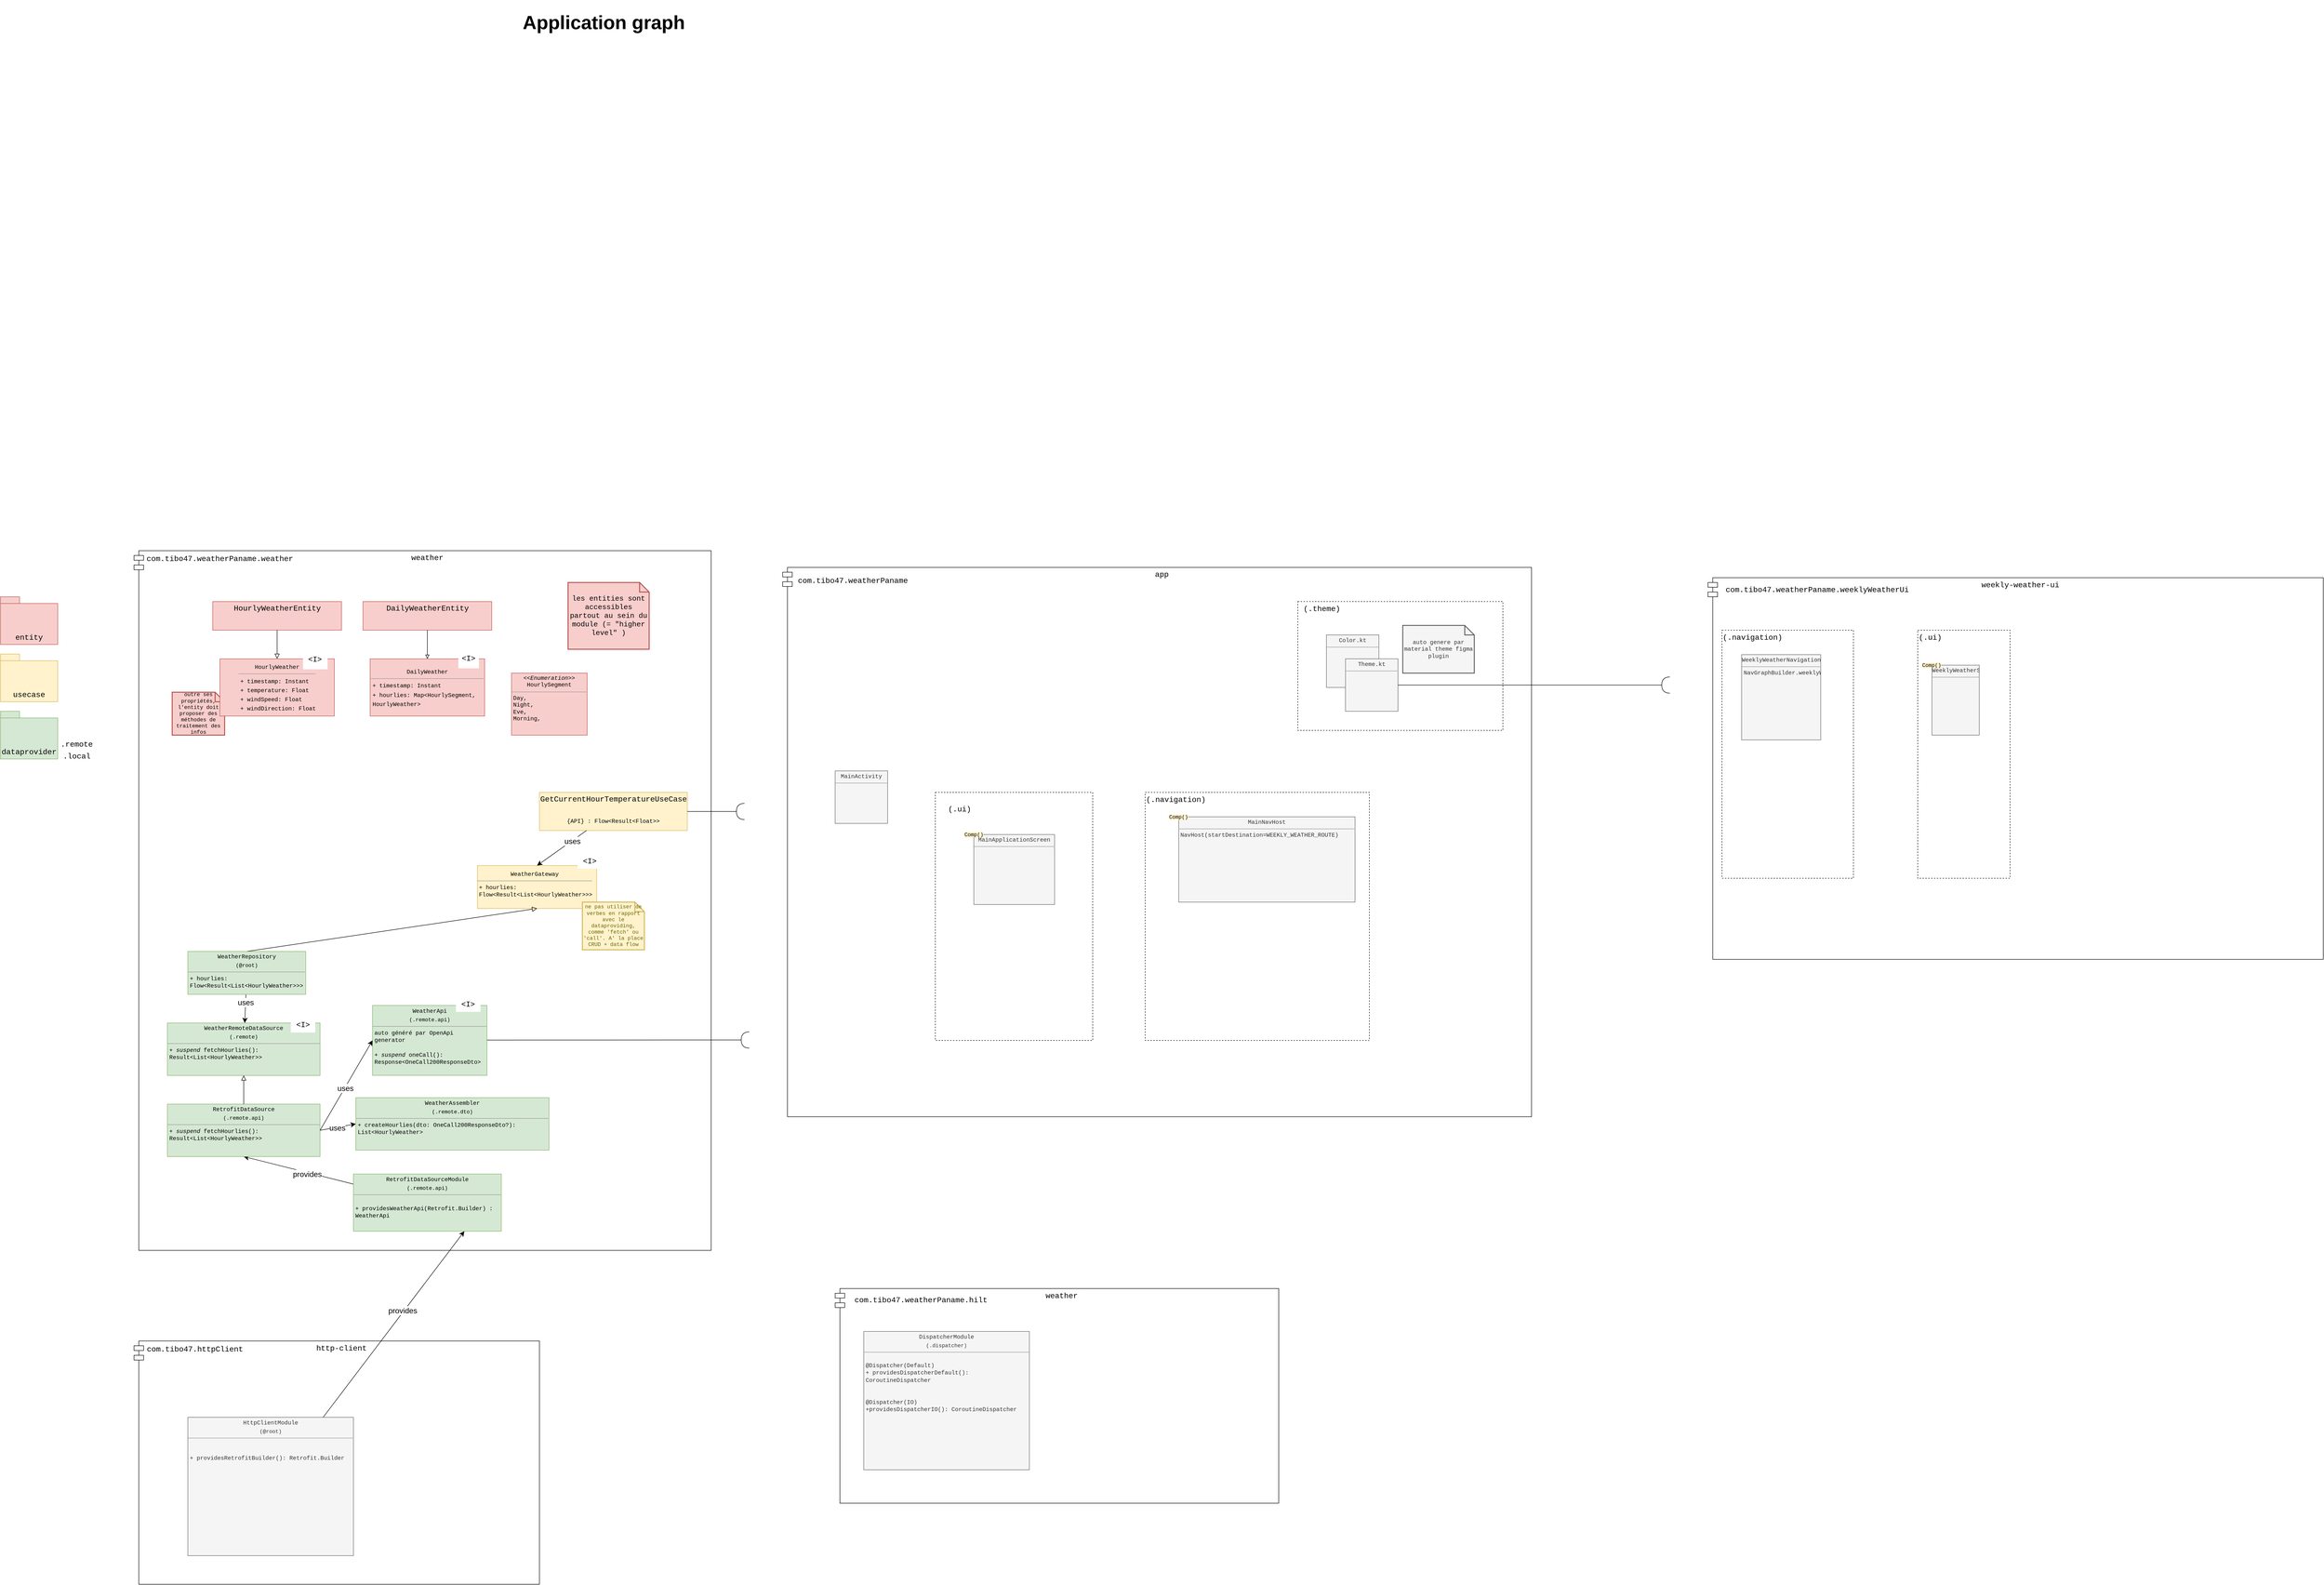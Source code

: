 <mxfile version="24.1.0" type="device">
  <diagram name="Page-1" id="wv4Ve9XhU9uI4jX8m3nt">
    <mxGraphModel dx="2385" dy="2799" grid="1" gridSize="10" guides="1" tooltips="1" connect="1" arrows="1" fold="1" page="1" pageScale="1" pageWidth="827" pageHeight="1169" math="0" shadow="0">
      <root>
        <mxCell id="0" />
        <mxCell id="1" parent="0" />
        <mxCell id="hMdCMSUUUF6F1jB6uKyC-23" value="weather" style="shape=module;align=left;spacingLeft=20;align=center;verticalAlign=top;whiteSpace=wrap;html=1;fontSize=16;fontFamily=Courier New;" parent="1" vertex="1">
          <mxGeometry x="430" y="63.4" width="1210" height="1466.6" as="geometry" />
        </mxCell>
        <mxCell id="hMdCMSUUUF6F1jB6uKyC-36" value="" style="group;fillColor=#fff2cc;strokeColor=#d6b656;" parent="1" vertex="1" connectable="0">
          <mxGeometry x="1280" y="570" width="310" height="80" as="geometry" />
        </mxCell>
        <mxCell id="hMdCMSUUUF6F1jB6uKyC-37" value="&lt;pre&gt;&lt;span style=&quot;font-size: 12px; font-family: &amp;quot;Courier New&amp;quot;; background-color: initial; white-space: normal;&quot;&gt;&lt;br&gt;&lt;/span&gt;&lt;/pre&gt;&lt;pre&gt;&lt;span style=&quot;font-size: 12px; font-family: &amp;quot;Courier New&amp;quot;; background-color: initial; white-space: normal;&quot;&gt;{API} : Flow&amp;lt;Result&amp;lt;Float&amp;gt;&amp;gt;&lt;/span&gt;&lt;br&gt;&lt;/pre&gt;" style="rounded=0;whiteSpace=wrap;html=1;fontSize=16;fillColor=#fff2cc;strokeColor=#d6b656;" parent="hMdCMSUUUF6F1jB6uKyC-36" vertex="1">
          <mxGeometry width="310" height="80" as="geometry" />
        </mxCell>
        <mxCell id="hMdCMSUUUF6F1jB6uKyC-38" value="GetCurrentHourTemperatureUseCase" style="text;html=1;strokeColor=none;fillColor=none;align=center;verticalAlign=middle;whiteSpace=wrap;rounded=0;fontSize=16;fontFamily=Courier New;" parent="hMdCMSUUUF6F1jB6uKyC-36" vertex="1">
          <mxGeometry x="77.5" width="155.0" height="30" as="geometry" />
        </mxCell>
        <mxCell id="hMdCMSUUUF6F1jB6uKyC-42" value="" style="group" parent="1" vertex="1" connectable="0">
          <mxGeometry x="595" y="170" width="270" height="60" as="geometry" />
        </mxCell>
        <mxCell id="hMdCMSUUUF6F1jB6uKyC-40" value="" style="rounded=0;whiteSpace=wrap;html=1;fontSize=16;fillColor=#f8cecc;strokeColor=#b85450;" parent="hMdCMSUUUF6F1jB6uKyC-42" vertex="1">
          <mxGeometry width="270" height="60" as="geometry" />
        </mxCell>
        <mxCell id="hMdCMSUUUF6F1jB6uKyC-41" value="HourlyWeatherEntity" style="text;html=1;strokeColor=none;fillColor=none;align=center;verticalAlign=middle;whiteSpace=wrap;rounded=0;fontSize=16;fontFamily=Courier New;" parent="hMdCMSUUUF6F1jB6uKyC-42" vertex="1">
          <mxGeometry x="67.5" width="135" height="30" as="geometry" />
        </mxCell>
        <mxCell id="hMdCMSUUUF6F1jB6uKyC-50" value="" style="group" parent="1" vertex="1" connectable="0">
          <mxGeometry x="150" y="400" width="120" height="100" as="geometry" />
        </mxCell>
        <mxCell id="hMdCMSUUUF6F1jB6uKyC-19" value="" style="shape=folder;fontStyle=1;spacingTop=10;tabWidth=40;tabHeight=14;tabPosition=left;html=1;whiteSpace=wrap;fontSize=16;fillColor=#d5e8d4;strokeColor=#82b366;" parent="hMdCMSUUUF6F1jB6uKyC-50" vertex="1">
          <mxGeometry width="120" height="100" as="geometry" />
        </mxCell>
        <mxCell id="hMdCMSUUUF6F1jB6uKyC-20" value="&lt;font face=&quot;Courier New&quot;&gt;dataprovider&lt;/font&gt;" style="text;html=1;strokeColor=none;fillColor=none;align=center;verticalAlign=middle;whiteSpace=wrap;rounded=0;fontSize=16;" parent="hMdCMSUUUF6F1jB6uKyC-50" vertex="1">
          <mxGeometry x="30" y="70" width="60" height="30" as="geometry" />
        </mxCell>
        <mxCell id="hMdCMSUUUF6F1jB6uKyC-51" value="" style="group" parent="1" vertex="1" connectable="0">
          <mxGeometry x="150" y="280" width="120" height="100" as="geometry" />
        </mxCell>
        <mxCell id="hMdCMSUUUF6F1jB6uKyC-12" value="" style="shape=folder;fontStyle=1;spacingTop=10;tabWidth=40;tabHeight=14;tabPosition=left;html=1;whiteSpace=wrap;fontSize=16;fillColor=#fff2cc;strokeColor=#d6b656;" parent="hMdCMSUUUF6F1jB6uKyC-51" vertex="1">
          <mxGeometry width="120" height="100" as="geometry" />
        </mxCell>
        <mxCell id="hMdCMSUUUF6F1jB6uKyC-13" value="&lt;font face=&quot;Courier New&quot;&gt;usecase&lt;/font&gt;" style="text;html=1;strokeColor=none;fillColor=none;align=center;verticalAlign=middle;whiteSpace=wrap;rounded=0;fontSize=16;" parent="hMdCMSUUUF6F1jB6uKyC-51" vertex="1">
          <mxGeometry x="30" y="70" width="60" height="30" as="geometry" />
        </mxCell>
        <mxCell id="hMdCMSUUUF6F1jB6uKyC-52" value="" style="group" parent="1" vertex="1" connectable="0">
          <mxGeometry x="150" y="160" width="120" height="100" as="geometry" />
        </mxCell>
        <mxCell id="hMdCMSUUUF6F1jB6uKyC-17" value="" style="shape=folder;fontStyle=1;spacingTop=10;tabWidth=40;tabHeight=14;tabPosition=left;html=1;whiteSpace=wrap;fontSize=16;fillColor=#f8cecc;strokeColor=#b85450;" parent="hMdCMSUUUF6F1jB6uKyC-52" vertex="1">
          <mxGeometry width="120" height="100" as="geometry" />
        </mxCell>
        <mxCell id="hMdCMSUUUF6F1jB6uKyC-18" value="&lt;font face=&quot;Courier New&quot;&gt;entity&lt;br&gt;&lt;/font&gt;" style="text;html=1;strokeColor=none;fillColor=none;align=center;verticalAlign=middle;whiteSpace=wrap;rounded=0;fontSize=16;" parent="hMdCMSUUUF6F1jB6uKyC-52" vertex="1">
          <mxGeometry x="30" y="70" width="60" height="30" as="geometry" />
        </mxCell>
        <mxCell id="hMdCMSUUUF6F1jB6uKyC-53" value="" style="edgeStyle=none;curved=1;rounded=0;orthogonalLoop=1;jettySize=auto;html=1;fontSize=12;startSize=8;endSize=8;endArrow=block;endFill=0;entryX=0.5;entryY=0;entryDx=0;entryDy=0;" parent="1" source="hMdCMSUUUF6F1jB6uKyC-40" target="R9Sax285LrgI6wB76GsC-14" edge="1">
          <mxGeometry relative="1" as="geometry">
            <mxPoint x="734.091" y="310" as="targetPoint" />
          </mxGeometry>
        </mxCell>
        <mxCell id="MzsrqZj2Vyv2zfBKMK9l-8" value=".local" style="text;html=1;strokeColor=none;fillColor=none;align=center;verticalAlign=middle;whiteSpace=wrap;rounded=0;fontSize=16;fontFamily=Courier New;" parent="1" vertex="1">
          <mxGeometry x="280" y="480" width="60" height="30" as="geometry" />
        </mxCell>
        <mxCell id="MzsrqZj2Vyv2zfBKMK9l-9" value=".remote" style="text;html=1;strokeColor=none;fillColor=none;align=center;verticalAlign=middle;whiteSpace=wrap;rounded=0;fontSize=16;fontFamily=Courier New;" parent="1" vertex="1">
          <mxGeometry x="280" y="450" width="60" height="40" as="geometry" />
        </mxCell>
        <mxCell id="MzsrqZj2Vyv2zfBKMK9l-13" value="" style="group;fontSize=16;" parent="1" vertex="1" connectable="0">
          <mxGeometry x="1150" y="723.4" width="250" height="90" as="geometry" />
        </mxCell>
        <mxCell id="MzsrqZj2Vyv2zfBKMK9l-14" value="" style="rounded=0;whiteSpace=wrap;html=1;fontSize=16;fillColor=#fff2cc;strokeColor=#d6b656;" parent="MzsrqZj2Vyv2zfBKMK9l-13" vertex="1">
          <mxGeometry width="250.0" height="90" as="geometry" />
        </mxCell>
        <mxCell id="MzsrqZj2Vyv2zfBKMK9l-15" value="&lt;p style=&quot;border-color: var(--border-color); font-family: Helvetica; font-size: 12px; margin: 4px 0px 0px;&quot;&gt;&lt;font style=&quot;border-color: var(--border-color);&quot; face=&quot;Courier New&quot;&gt;WeatherGateway&lt;/font&gt;&lt;/p&gt;&lt;hr style=&quot;border-color: var(--border-color); font-family: Helvetica; text-align: left; font-size: 11px;&quot; size=&quot;1&quot;&gt;&lt;p style=&quot;border-color: var(--border-color); font-family: Helvetica; font-size: 12px; text-align: left; margin: 0px 0px 0px 4px;&quot;&gt;&lt;/p&gt;&lt;p style=&quot;border-color: var(--border-color); font-family: Helvetica; font-size: 12px; text-align: left; margin: 0px 0px 0px 4px;&quot;&gt;&lt;font style=&quot;border-color: var(--border-color);&quot; face=&quot;Courier New&quot;&gt;+ hourlies: Flow&amp;lt;Result&amp;lt;List&amp;lt;HourlyWeather&amp;gt;&amp;gt;&amp;gt;&lt;/font&gt;&lt;/p&gt;" style="text;html=1;strokeColor=none;fillColor=none;align=center;verticalAlign=middle;whiteSpace=wrap;rounded=0;fontSize=16;fontFamily=Courier New;" parent="MzsrqZj2Vyv2zfBKMK9l-13" vertex="1">
          <mxGeometry y="15" width="239.583" height="45" as="geometry" />
        </mxCell>
        <mxCell id="MzsrqZj2Vyv2zfBKMK9l-18" value="" style="edgeStyle=none;curved=1;rounded=0;orthogonalLoop=1;jettySize=auto;html=1;fontSize=12;startSize=8;endSize=8;entryX=0.5;entryY=0;entryDx=0;entryDy=0;" parent="1" source="hMdCMSUUUF6F1jB6uKyC-37" target="MzsrqZj2Vyv2zfBKMK9l-14" edge="1">
          <mxGeometry relative="1" as="geometry" />
        </mxCell>
        <mxCell id="MzsrqZj2Vyv2zfBKMK9l-19" value="uses" style="edgeLabel;html=1;align=center;verticalAlign=middle;resizable=0;points=[];fontSize=16;" parent="MzsrqZj2Vyv2zfBKMK9l-18" vertex="1" connectable="0">
          <mxGeometry x="-0.416" y="1" relative="1" as="geometry">
            <mxPoint as="offset" />
          </mxGeometry>
        </mxCell>
        <mxCell id="MzsrqZj2Vyv2zfBKMK9l-21" value="" style="edgeStyle=none;curved=1;rounded=0;orthogonalLoop=1;jettySize=auto;html=1;fontSize=12;startSize=8;endSize=8;entryX=0.5;entryY=1;entryDx=0;entryDy=0;endArrow=block;endFill=0;exitX=0.5;exitY=0;exitDx=0;exitDy=0;" parent="1" source="MzsrqZj2Vyv2zfBKMK9l-23" target="MzsrqZj2Vyv2zfBKMK9l-14" edge="1">
          <mxGeometry relative="1" as="geometry">
            <mxPoint x="815" y="641.632" as="sourcePoint" />
            <mxPoint x="850.0" y="503.4" as="targetPoint" />
          </mxGeometry>
        </mxCell>
        <mxCell id="m-WLtfDjDTpF_uiA7z5S-4" value="" style="edgeStyle=none;curved=1;rounded=0;orthogonalLoop=1;jettySize=auto;html=1;fontSize=12;startSize=8;endSize=8;" parent="1" source="MzsrqZj2Vyv2zfBKMK9l-23" target="m-WLtfDjDTpF_uiA7z5S-3" edge="1">
          <mxGeometry relative="1" as="geometry" />
        </mxCell>
        <mxCell id="m-WLtfDjDTpF_uiA7z5S-5" value="uses" style="edgeLabel;html=1;align=center;verticalAlign=middle;resizable=0;points=[];fontSize=16;" parent="m-WLtfDjDTpF_uiA7z5S-4" vertex="1" connectable="0">
          <mxGeometry x="-0.45" relative="1" as="geometry">
            <mxPoint as="offset" />
          </mxGeometry>
        </mxCell>
        <mxCell id="MzsrqZj2Vyv2zfBKMK9l-23" value="&lt;p style=&quot;margin:0px;margin-top:4px;text-align:center;&quot;&gt;&lt;font face=&quot;Courier New&quot;&gt;WeatherRepository&lt;br&gt;&lt;/font&gt;&lt;/p&gt;&lt;p style=&quot;margin: 4px 0px 0px; text-align: center; font-size: 11px;&quot;&gt;&lt;font face=&quot;Courier New&quot; style=&quot;font-size: 11px;&quot;&gt;(@root)&lt;/font&gt;&lt;/p&gt;&lt;hr size=&quot;1&quot; style=&quot;font-size: 11px;&quot;&gt;&lt;p style=&quot;margin:0px;margin-left:4px;&quot;&gt;&lt;/p&gt;&lt;p style=&quot;margin:0px;margin-left:4px;&quot;&gt;&lt;font face=&quot;Courier New&quot;&gt;+ hourlies: Flow&amp;lt;Result&amp;lt;List&amp;lt;HourlyWeather&amp;gt;&amp;gt;&amp;gt;&lt;/font&gt;&lt;br&gt;&lt;/p&gt;" style="verticalAlign=top;align=left;overflow=fill;fontSize=12;fontFamily=Helvetica;html=1;whiteSpace=wrap;fillColor=#d5e8d4;strokeColor=#82b366;" parent="1" vertex="1">
          <mxGeometry x="542.86" y="903.4" width="247.14" height="90" as="geometry" />
        </mxCell>
        <mxCell id="MzsrqZj2Vyv2zfBKMK9l-28" value="outre ses propriétés, l&#39;entity doit proposer des méthodes de traitement des infos" style="shape=note;strokeWidth=2;fontSize=11;size=20;whiteSpace=wrap;html=1;fillColor=#f8cecc;strokeColor=#b85450;fontFamily=Courier New;" parent="1" vertex="1">
          <mxGeometry x="510" y="360" width="110" height="90" as="geometry" />
        </mxCell>
        <mxCell id="G27tqEyoBf-AfbN_Fk1x-1" value="ne pas utiliser de verbes en rapport avec le dataproviding, comme &#39;fetch&#39; ou &#39;call&#39;. A&#39; la place CRUD + data flow" style="shape=note;strokeWidth=2;fontSize=11;size=20;whiteSpace=wrap;html=1;fillColor=#fff2cc;strokeColor=#d6b656;fontColor=#666600;fontFamily=Courier New;" parent="1" vertex="1">
          <mxGeometry x="1370" y="800" width="130" height="100" as="geometry" />
        </mxCell>
        <mxCell id="9uqEFR3WwEUxAwHJzLDd-1" value="app" style="shape=module;align=left;spacingLeft=20;align=center;verticalAlign=top;whiteSpace=wrap;html=1;fontSize=16;fontFamily=Courier New;" parent="1" vertex="1">
          <mxGeometry x="1790" y="98.4" width="1570" height="1151.6" as="geometry" />
        </mxCell>
        <mxCell id="R9Sax285LrgI6wB76GsC-24" style="edgeStyle=none;curved=1;rounded=0;orthogonalLoop=1;jettySize=auto;html=1;exitX=1;exitY=0.5;exitDx=0;exitDy=0;fontSize=12;startSize=8;endSize=8;entryX=0;entryY=0.5;entryDx=0;entryDy=0;" parent="1" source="c7AoepRtp2JlIjNg5JvS-3" target="R9Sax285LrgI6wB76GsC-22" edge="1">
          <mxGeometry relative="1" as="geometry">
            <mxPoint x="835" y="1177.5" as="sourcePoint" />
          </mxGeometry>
        </mxCell>
        <mxCell id="R9Sax285LrgI6wB76GsC-26" value="uses" style="edgeLabel;html=1;align=center;verticalAlign=middle;resizable=0;points=[];fontSize=16;" parent="R9Sax285LrgI6wB76GsC-24" vertex="1" connectable="0">
          <mxGeometry x="-0.05" y="-1" relative="1" as="geometry">
            <mxPoint as="offset" />
          </mxGeometry>
        </mxCell>
        <mxCell id="m-WLtfDjDTpF_uiA7z5S-3" value="&lt;p style=&quot;margin:0px;margin-top:4px;text-align:center;&quot;&gt;&lt;font face=&quot;Courier New&quot;&gt;WeatherRemoteDataSource&lt;br&gt;&lt;/font&gt;&lt;/p&gt;&lt;p style=&quot;margin: 4px 0px 0px; text-align: center; font-size: 11px;&quot;&gt;&lt;font face=&quot;Courier New&quot; style=&quot;font-size: 11px;&quot;&gt;(.remote)&lt;/font&gt;&lt;/p&gt;&lt;hr size=&quot;1&quot; style=&quot;font-size: 11px;&quot;&gt;&lt;p style=&quot;margin:0px;margin-left:4px;&quot;&gt;&lt;/p&gt;&lt;p style=&quot;margin:0px;margin-left:4px;&quot;&gt;&lt;font face=&quot;Courier New&quot;&gt;+ &lt;i&gt;suspend&lt;/i&gt;&amp;nbsp;&lt;/font&gt;&lt;span style=&quot;background-color: initial;&quot;&gt;&lt;font face=&quot;Courier New&quot;&gt;fetchHourlies(): Result&amp;lt;List&amp;lt;HourlyWeather&amp;gt;&amp;gt;&lt;/font&gt;&lt;/span&gt;&lt;/p&gt;" style="verticalAlign=top;align=left;overflow=fill;fontSize=12;fontFamily=Helvetica;html=1;whiteSpace=wrap;fillColor=#d5e8d4;strokeColor=#82b366;" parent="1" vertex="1">
          <mxGeometry x="500" y="1053.4" width="320" height="110" as="geometry" />
        </mxCell>
        <mxCell id="Qd4zdGmGENgGfocE7Ap7-1" value="" style="edgeStyle=none;curved=1;rounded=0;orthogonalLoop=1;jettySize=auto;html=1;fontSize=12;startSize=8;endSize=8;entryX=0.5;entryY=1;entryDx=0;entryDy=0;" parent="1" source="m-WLtfDjDTpF_uiA7z5S-6" target="c7AoepRtp2JlIjNg5JvS-3" edge="1">
          <mxGeometry relative="1" as="geometry" />
        </mxCell>
        <mxCell id="Qd4zdGmGENgGfocE7Ap7-2" value="provides" style="edgeLabel;html=1;align=center;verticalAlign=middle;resizable=0;points=[];fontSize=16;" parent="Qd4zdGmGENgGfocE7Ap7-1" vertex="1" connectable="0">
          <mxGeometry x="-0.156" y="3" relative="1" as="geometry">
            <mxPoint as="offset" />
          </mxGeometry>
        </mxCell>
        <mxCell id="m-WLtfDjDTpF_uiA7z5S-6" value="&lt;p style=&quot;margin:0px;margin-top:4px;text-align:center;&quot;&gt;&lt;font face=&quot;Courier New&quot;&gt;RetrofitDataSourceModule&lt;br&gt;&lt;/font&gt;&lt;/p&gt;&lt;p style=&quot;margin: 4px 0px 0px; text-align: center; font-size: 11px;&quot;&gt;&lt;font face=&quot;Courier New&quot; style=&quot;font-size: 11px;&quot;&gt;(.remote.api)&lt;/font&gt;&lt;/p&gt;&lt;hr size=&quot;1&quot; style=&quot;font-size: 11px;&quot;&gt;&lt;p style=&quot;margin:0px;margin-left:4px;&quot;&gt;&lt;/p&gt;&lt;p style=&quot;margin:0px;margin-left:4px;&quot;&gt;&lt;font face=&quot;Courier New&quot;&gt;&lt;br&gt;&lt;/font&gt;&lt;/p&gt;&lt;p style=&quot;margin:0px;margin-left:4px;&quot;&gt;&lt;font face=&quot;Courier New&quot;&gt;+ providesWeatherApi(Retrofit.Builder) : WeatherApi&lt;/font&gt;&lt;/p&gt;&lt;p style=&quot;margin:0px;margin-left:4px;&quot;&gt;&lt;font face=&quot;Courier New&quot;&gt;&lt;br&gt;&lt;/font&gt;&lt;/p&gt;&lt;p style=&quot;margin:0px;margin-left:4px;&quot;&gt;&lt;font face=&quot;Courier New&quot;&gt;&lt;br&gt;&lt;/font&gt;&lt;/p&gt;" style="verticalAlign=top;align=left;overflow=fill;fontSize=12;fontFamily=Helvetica;html=1;whiteSpace=wrap;fillColor=#d5e8d4;strokeColor=#82b366;" parent="1" vertex="1">
          <mxGeometry x="890" y="1370" width="310" height="120" as="geometry" />
        </mxCell>
        <mxCell id="m-WLtfDjDTpF_uiA7z5S-7" style="edgeStyle=none;curved=1;rounded=0;orthogonalLoop=1;jettySize=auto;html=1;exitX=0.5;exitY=1;exitDx=0;exitDy=0;fontSize=12;startSize=8;endSize=8;" parent="1" source="m-WLtfDjDTpF_uiA7z5S-6" target="m-WLtfDjDTpF_uiA7z5S-6" edge="1">
          <mxGeometry relative="1" as="geometry" />
        </mxCell>
        <mxCell id="m-WLtfDjDTpF_uiA7z5S-8" value="&lt;p style=&quot;margin:0px;margin-top:4px;text-align:center;&quot;&gt;&lt;font face=&quot;Courier New&quot;&gt;WeatherApi&lt;br&gt;&lt;/font&gt;&lt;/p&gt;&lt;p style=&quot;margin: 4px 0px 0px; text-align: center; font-size: 11px;&quot;&gt;&lt;font face=&quot;Courier New&quot; style=&quot;font-size: 11px;&quot;&gt;(.remote.api)&lt;/font&gt;&lt;/p&gt;&lt;hr size=&quot;1&quot; style=&quot;font-size: 11px;&quot;&gt;&lt;p style=&quot;margin:0px;margin-left:4px;&quot;&gt;&lt;/p&gt;&lt;p style=&quot;margin:0px;margin-left:4px;&quot;&gt;&lt;font face=&quot;Courier New&quot;&gt;auto généré par OpenApi generator&lt;/font&gt;&lt;/p&gt;&lt;p style=&quot;margin:0px;margin-left:4px;&quot;&gt;&lt;font face=&quot;Courier New&quot;&gt;&lt;br&gt;&lt;/font&gt;&lt;/p&gt;&lt;p style=&quot;margin:0px;margin-left:4px;&quot;&gt;&lt;font face=&quot;Courier New&quot;&gt;+&amp;nbsp;&lt;i style=&quot;border-color: var(--border-color);&quot;&gt;suspend&lt;/i&gt;&amp;nbsp;oneCall(): Response&amp;lt;OneCall200ResponseDto&amp;gt;&lt;/font&gt;&lt;font face=&quot;Courier New&quot;&gt;&lt;br&gt;&lt;/font&gt;&lt;/p&gt;" style="verticalAlign=top;align=left;overflow=fill;fontSize=12;fontFamily=Helvetica;html=1;whiteSpace=wrap;fillColor=#d5e8d4;strokeColor=#82b366;" parent="1" vertex="1">
          <mxGeometry x="930" y="1016.6" width="240" height="146.6" as="geometry" />
        </mxCell>
        <mxCell id="R9Sax285LrgI6wB76GsC-12" value="" style="group;fontSize=16;fillColor=#f8cecc;strokeColor=#b85450;" parent="1" vertex="1" connectable="0">
          <mxGeometry x="610" y="290" width="240" height="120" as="geometry" />
        </mxCell>
        <mxCell id="R9Sax285LrgI6wB76GsC-13" value="" style="rounded=0;whiteSpace=wrap;html=1;fontSize=16;fillColor=#f8cecc;strokeColor=#b85450;" parent="R9Sax285LrgI6wB76GsC-12" vertex="1">
          <mxGeometry width="240" height="120" as="geometry" />
        </mxCell>
        <mxCell id="R9Sax285LrgI6wB76GsC-14" value="&lt;p style=&quot;border-color: var(--border-color); font-family: Helvetica; font-size: 12px; margin: 4px 0px 0px;&quot;&gt;&lt;font style=&quot;border-color: var(--border-color);&quot; face=&quot;Courier New&quot;&gt;HourlyWeather&lt;/font&gt;&lt;/p&gt;&lt;hr style=&quot;border-color: var(--border-color); font-family: Helvetica; text-align: left; font-size: 11px;&quot; size=&quot;1&quot;&gt;&lt;p style=&quot;border-color: var(--border-color); font-family: Helvetica; font-size: 12px; text-align: left; margin: 0px 0px 0px 4px;&quot;&gt;&lt;/p&gt;&lt;p style=&quot;border-color: var(--border-color); text-align: left; margin: 0px 0px 0px 4px;&quot;&gt;&lt;span style=&quot;font-size: 12px;&quot;&gt;+ timestamp: Instant&lt;/span&gt;&lt;/p&gt;&lt;p style=&quot;border-color: var(--border-color); text-align: left; margin: 0px 0px 0px 4px;&quot;&gt;&lt;span style=&quot;font-size: 12px;&quot;&gt;+ temperature: Float&lt;/span&gt;&lt;/p&gt;&lt;p style=&quot;border-color: var(--border-color); text-align: left; margin: 0px 0px 0px 4px;&quot;&gt;&lt;span style=&quot;font-size: 12px;&quot;&gt;+ windSpeed: Float&lt;/span&gt;&lt;/p&gt;&lt;p style=&quot;border-color: var(--border-color); text-align: left; margin: 0px 0px 0px 4px;&quot;&gt;&lt;span style=&quot;font-size: 12px;&quot;&gt;+ windDirection: Float&lt;/span&gt;&lt;/p&gt;" style="text;html=1;strokeColor=none;fillColor=none;align=center;verticalAlign=middle;whiteSpace=wrap;rounded=0;fontSize=16;fontFamily=Courier New;" parent="R9Sax285LrgI6wB76GsC-12" vertex="1">
          <mxGeometry width="240" height="120" as="geometry" />
        </mxCell>
        <mxCell id="R9Sax285LrgI6wB76GsC-15" value="&amp;lt;I&amp;gt;" style="text;html=1;strokeColor=none;fillColor=default;align=center;verticalAlign=middle;whiteSpace=wrap;rounded=0;fontSize=16;fontFamily=Courier New;" parent="1" vertex="1">
          <mxGeometry x="784.28" y="272" width="51.43" height="40" as="geometry" />
        </mxCell>
        <mxCell id="R9Sax285LrgI6wB76GsC-22" value="&lt;p style=&quot;margin:0px;margin-top:4px;text-align:center;&quot;&gt;&lt;font face=&quot;Courier New&quot;&gt;WeatherAssembler&lt;br&gt;&lt;/font&gt;&lt;/p&gt;&lt;p style=&quot;margin: 4px 0px 0px; text-align: center; font-size: 11px;&quot;&gt;&lt;font face=&quot;Courier New&quot; style=&quot;font-size: 11px;&quot;&gt;(.remote.dto)&lt;/font&gt;&lt;/p&gt;&lt;hr size=&quot;1&quot; style=&quot;font-size: 11px;&quot;&gt;&lt;p style=&quot;margin:0px;margin-left:4px;&quot;&gt;&lt;/p&gt;&lt;p style=&quot;margin:0px;margin-left:4px;&quot;&gt;&lt;font face=&quot;Courier New&quot;&gt;+&amp;nbsp;&lt;/font&gt;&lt;span style=&quot;background-color: initial;&quot;&gt;&lt;font face=&quot;Courier New&quot;&gt;createHourlies(dto: OneCall200ResponseDto?): List&amp;lt;HourlyWeather&amp;gt;&lt;/font&gt;&lt;/span&gt;&lt;/p&gt;" style="verticalAlign=top;align=left;overflow=fill;fontSize=12;fontFamily=Helvetica;html=1;whiteSpace=wrap;fillColor=#d5e8d4;strokeColor=#82b366;" parent="1" vertex="1">
          <mxGeometry x="895" y="1210" width="405" height="110" as="geometry" />
        </mxCell>
        <mxCell id="c7AoepRtp2JlIjNg5JvS-1" value="&lt;h1&gt;&lt;font style=&quot;font-size: 40px;&quot;&gt;Application graph&lt;/font&gt;&lt;/h1&gt;" style="text;html=1;strokeColor=none;fillColor=none;align=center;verticalAlign=middle;whiteSpace=wrap;rounded=0;fontSize=16;" parent="1" vertex="1">
          <mxGeometry x="1210" y="-1060" width="410" height="30" as="geometry" />
        </mxCell>
        <mxCell id="c7AoepRtp2JlIjNg5JvS-2" value="&amp;lt;I&amp;gt;" style="text;html=1;strokeColor=none;fillColor=default;align=center;verticalAlign=middle;whiteSpace=wrap;rounded=0;fontSize=16;fontFamily=Courier New;" parent="1" vertex="1">
          <mxGeometry x="758.573" y="1043.4" width="51.429" height="30" as="geometry" />
        </mxCell>
        <mxCell id="c7AoepRtp2JlIjNg5JvS-3" value="&lt;p style=&quot;margin:0px;margin-top:4px;text-align:center;&quot;&gt;&lt;font face=&quot;Courier New&quot;&gt;RetrofitDataSource&lt;br&gt;&lt;/font&gt;&lt;/p&gt;&lt;p style=&quot;margin: 4px 0px 0px; text-align: center; font-size: 11px;&quot;&gt;&lt;font face=&quot;Courier New&quot; style=&quot;font-size: 11px;&quot;&gt;(.remote.api)&lt;/font&gt;&lt;/p&gt;&lt;hr size=&quot;1&quot; style=&quot;font-size: 11px;&quot;&gt;&lt;p style=&quot;margin:0px;margin-left:4px;&quot;&gt;&lt;/p&gt;&lt;p style=&quot;margin:0px;margin-left:4px;&quot;&gt;&lt;font face=&quot;Courier New&quot;&gt;+ &lt;i&gt;suspend&lt;/i&gt;&amp;nbsp;&lt;/font&gt;&lt;span style=&quot;background-color: initial;&quot;&gt;&lt;font face=&quot;Courier New&quot;&gt;fetchHourlies(): Result&amp;lt;List&amp;lt;HourlyWeather&amp;gt;&amp;gt;&lt;/font&gt;&lt;/span&gt;&lt;/p&gt;" style="verticalAlign=top;align=left;overflow=fill;fontSize=12;fontFamily=Helvetica;html=1;whiteSpace=wrap;fillColor=#d5e8d4;strokeColor=#82b366;" parent="1" vertex="1">
          <mxGeometry x="500" y="1223.4" width="320" height="110" as="geometry" />
        </mxCell>
        <mxCell id="c7AoepRtp2JlIjNg5JvS-6" value="" style="edgeStyle=none;curved=1;rounded=0;orthogonalLoop=1;jettySize=auto;html=1;fontSize=12;startSize=8;endSize=8;entryX=0.5;entryY=1;entryDx=0;entryDy=0;endArrow=block;endFill=0;exitX=0.5;exitY=0;exitDx=0;exitDy=0;" parent="1" target="m-WLtfDjDTpF_uiA7z5S-3" edge="1">
          <mxGeometry relative="1" as="geometry">
            <mxPoint x="660" y="1223.4" as="sourcePoint" />
            <mxPoint x="709" y="1150.4" as="targetPoint" />
          </mxGeometry>
        </mxCell>
        <mxCell id="JqCgpAZH42IfPCFZP6Xf-1" value="&lt;font style=&quot;font-size: 15px;&quot;&gt;les entities sont accessibles partout au sein du module (= &quot;higher level&quot; )&lt;/font&gt;" style="shape=note;strokeWidth=2;fontSize=11;size=20;whiteSpace=wrap;html=1;fillColor=#f8cecc;strokeColor=#b85450;fontFamily=Courier New;" parent="1" vertex="1">
          <mxGeometry x="1340" y="130" width="170" height="140" as="geometry" />
        </mxCell>
        <mxCell id="JqCgpAZH42IfPCFZP6Xf-2" value="" style="rounded=0;orthogonalLoop=1;jettySize=auto;html=1;endArrow=halfCircle;endFill=0;endSize=15;strokeWidth=1;sketch=0;fontSize=12;curved=1;startSize=15;" parent="1" source="hMdCMSUUUF6F1jB6uKyC-37" edge="1">
          <mxGeometry relative="1" as="geometry">
            <mxPoint x="1780" y="610" as="sourcePoint" />
            <mxPoint x="1710" y="610" as="targetPoint" />
          </mxGeometry>
        </mxCell>
        <mxCell id="JqCgpAZH42IfPCFZP6Xf-3" value="" style="ellipse;whiteSpace=wrap;html=1;align=center;aspect=fixed;fillColor=none;strokeColor=none;resizable=0;perimeter=centerPerimeter;rotatable=0;allowArrows=0;points=[];outlineConnect=1;fontSize=16;" parent="1" vertex="1">
          <mxGeometry x="410" y="585" width="10" height="10" as="geometry" />
        </mxCell>
        <mxCell id="MzsrqZj2Vyv2zfBKMK9l-16" value="&amp;lt;I&amp;gt;" style="text;html=1;strokeColor=none;fillColor=default;align=center;verticalAlign=middle;whiteSpace=wrap;rounded=0;fontSize=16;fontFamily=Courier New;" parent="1" vertex="1">
          <mxGeometry x="1360.003" y="700" width="51.429" height="30" as="geometry" />
        </mxCell>
        <mxCell id="ttSYWE6hKnVxcw9epCS5-1" value="&amp;lt;I&amp;gt;" style="text;html=1;strokeColor=none;fillColor=default;align=center;verticalAlign=middle;whiteSpace=wrap;rounded=0;fontSize=16;fontFamily=Courier New;" parent="1" vertex="1">
          <mxGeometry x="1105.003" y="1000.0" width="51.429" height="30" as="geometry" />
        </mxCell>
        <mxCell id="ttSYWE6hKnVxcw9epCS5-3" style="edgeStyle=none;curved=1;rounded=0;orthogonalLoop=1;jettySize=auto;html=1;fontSize=12;startSize=8;endSize=8;entryX=0;entryY=0.5;entryDx=0;entryDy=0;exitX=1;exitY=0.5;exitDx=0;exitDy=0;" parent="1" source="c7AoepRtp2JlIjNg5JvS-3" target="m-WLtfDjDTpF_uiA7z5S-8" edge="1">
          <mxGeometry relative="1" as="geometry">
            <mxPoint x="835" y="1178" as="sourcePoint" />
            <mxPoint x="905" y="1274.6" as="targetPoint" />
          </mxGeometry>
        </mxCell>
        <mxCell id="ttSYWE6hKnVxcw9epCS5-4" value="uses" style="edgeLabel;html=1;align=center;verticalAlign=middle;resizable=0;points=[];fontSize=16;" parent="ttSYWE6hKnVxcw9epCS5-3" vertex="1" connectable="0">
          <mxGeometry x="-0.05" y="-1" relative="1" as="geometry">
            <mxPoint as="offset" />
          </mxGeometry>
        </mxCell>
        <mxCell id="qZRAYoZQ3BBoxbXVwMjG-1" value="http-client" style="shape=module;align=left;spacingLeft=20;align=center;verticalAlign=top;whiteSpace=wrap;html=1;fontSize=16;fontFamily=Courier New;" parent="1" vertex="1">
          <mxGeometry x="430" y="1720" width="850" height="510" as="geometry" />
        </mxCell>
        <mxCell id="Qd4zdGmGENgGfocE7Ap7-3" value="" style="edgeStyle=none;curved=1;rounded=0;orthogonalLoop=1;jettySize=auto;html=1;fontSize=12;startSize=8;endSize=8;entryX=0.75;entryY=1;entryDx=0;entryDy=0;" parent="1" source="qZRAYoZQ3BBoxbXVwMjG-2" target="m-WLtfDjDTpF_uiA7z5S-6" edge="1">
          <mxGeometry relative="1" as="geometry" />
        </mxCell>
        <mxCell id="Qd4zdGmGENgGfocE7Ap7-4" value="provides" style="edgeLabel;html=1;align=center;verticalAlign=middle;resizable=0;points=[];fontSize=16;" parent="Qd4zdGmGENgGfocE7Ap7-3" vertex="1" connectable="0">
          <mxGeometry x="0.14" y="3" relative="1" as="geometry">
            <mxPoint as="offset" />
          </mxGeometry>
        </mxCell>
        <mxCell id="qZRAYoZQ3BBoxbXVwMjG-2" value="&lt;p style=&quot;margin:0px;margin-top:4px;text-align:center;&quot;&gt;&lt;font face=&quot;Courier New&quot;&gt;HttpClientModule&lt;br&gt;&lt;/font&gt;&lt;/p&gt;&lt;p style=&quot;margin: 4px 0px 0px; text-align: center; font-size: 11px;&quot;&gt;&lt;font face=&quot;Courier New&quot; style=&quot;font-size: 11px;&quot;&gt;(@root)&lt;/font&gt;&lt;/p&gt;&lt;hr size=&quot;1&quot; style=&quot;font-size: 11px;&quot;&gt;&lt;p style=&quot;margin:0px;margin-left:4px;&quot;&gt;&lt;/p&gt;&lt;p style=&quot;margin:0px;margin-left:4px;&quot;&gt;&lt;br&gt;&lt;/p&gt;&lt;p style=&quot;margin:0px;margin-left:4px;&quot;&gt;&lt;br&gt;&lt;/p&gt;&lt;p style=&quot;margin:0px;margin-left:4px;&quot;&gt;&lt;span style=&quot;font-family: &amp;quot;Courier New&amp;quot;; background-color: initial;&quot;&gt;+ providesRetrofitBuilder(): Retrofit.Builder&lt;/span&gt;&lt;br&gt;&lt;/p&gt;&lt;p style=&quot;margin:0px;margin-left:4px;&quot;&gt;&lt;font face=&quot;Courier New&quot;&gt;&lt;br&gt;&lt;/font&gt;&lt;/p&gt;" style="verticalAlign=top;align=left;overflow=fill;fontSize=12;fontFamily=Helvetica;html=1;whiteSpace=wrap;fillColor=#f5f5f5;fontColor=#333333;strokeColor=#666666;" parent="1" vertex="1">
          <mxGeometry x="542.86" y="1880" width="347.14" height="290" as="geometry" />
        </mxCell>
        <mxCell id="qZRAYoZQ3BBoxbXVwMjG-3" value="&lt;span style=&quot;color: rgb(0, 0, 0); font-family: &amp;quot;Courier New&amp;quot;; font-size: 16px; font-style: normal; font-variant-ligatures: normal; font-variant-caps: normal; font-weight: 400; letter-spacing: normal; orphans: 2; text-align: center; text-indent: 0px; text-transform: none; widows: 2; word-spacing: 0px; -webkit-text-stroke-width: 0px; background-color: rgb(251, 251, 251); text-decoration-thickness: initial; text-decoration-style: initial; text-decoration-color: initial; float: none; display: inline !important;&quot;&gt;com.tibo47.httpClient&lt;/span&gt;" style="text;whiteSpace=wrap;html=1;fontSize=16;" parent="1" vertex="1">
          <mxGeometry x="455" y="1720" width="410" height="40" as="geometry" />
        </mxCell>
        <mxCell id="JZZzyyRM093N0obc8tCL-2" value="" style="rounded=0;orthogonalLoop=1;jettySize=auto;html=1;endArrow=halfCircle;endFill=0;endSize=15;strokeWidth=1;sketch=0;fontSize=12;curved=1;startSize=15;" parent="1" edge="1">
          <mxGeometry relative="1" as="geometry">
            <mxPoint x="1170" y="1089.19" as="sourcePoint" />
            <mxPoint x="1720" y="1089" as="targetPoint" />
          </mxGeometry>
        </mxCell>
        <mxCell id="ZxqrqJX_Cj1t-atZ2je_-12" value="com.tibo47.weatherPaname.weather" style="text;strokeColor=none;fillColor=none;html=1;align=center;verticalAlign=middle;whiteSpace=wrap;rounded=0;fontSize=16;fontFamily=Courier New;" parent="1" vertex="1">
          <mxGeometry x="440" y="63.4" width="340" height="35" as="geometry" />
        </mxCell>
        <mxCell id="e718NdJmbzfDfyQl3_fY-5" value="&lt;span style=&quot;color: rgb(0, 0, 0); font-family: &amp;quot;Courier New&amp;quot;; font-size: 16px; font-style: normal; font-variant-ligatures: normal; font-variant-caps: normal; font-weight: 400; letter-spacing: normal; orphans: 2; text-align: center; text-indent: 0px; text-transform: none; widows: 2; word-spacing: 0px; -webkit-text-stroke-width: 0px; background-color: rgb(251, 251, 251); text-decoration-thickness: initial; text-decoration-style: initial; text-decoration-color: initial; float: none; display: inline !important;&quot;&gt;com.tibo47.weatherPaname&lt;/span&gt;" style="text;whiteSpace=wrap;html=1;" parent="1" vertex="1">
          <mxGeometry x="1820" y="110.9" width="250" height="40" as="geometry" />
        </mxCell>
        <mxCell id="e718NdJmbzfDfyQl3_fY-6" value="" style="rounded=0;whiteSpace=wrap;html=1;fillColor=none;dashed=1;" parent="1" vertex="1">
          <mxGeometry x="2870" y="170" width="430" height="270" as="geometry" />
        </mxCell>
        <mxCell id="6FEbg_STfJtm3vOh4jgK-5" value="&lt;p style=&quot;margin:0px;margin-top:4px;text-align:center;&quot;&gt;&lt;span style=&quot;font-family: &amp;quot;Courier New&amp;quot;; background-color: initial;&quot;&gt;Color.kt&lt;/span&gt;&lt;br&gt;&lt;/p&gt;&lt;hr size=&quot;1&quot; style=&quot;font-size: 11px;&quot;&gt;&lt;p style=&quot;margin:0px;margin-left:4px;&quot;&gt;&lt;/p&gt;&lt;p style=&quot;margin:0px;margin-left:4px;&quot;&gt;&lt;br&gt;&lt;/p&gt;&lt;p style=&quot;margin:0px;margin-left:4px;&quot;&gt;&lt;br&gt;&lt;/p&gt;" style="verticalAlign=top;align=left;overflow=fill;fontSize=12;fontFamily=Helvetica;html=1;whiteSpace=wrap;fillColor=#f5f5f5;fontColor=#333333;strokeColor=#666666;" parent="1" vertex="1">
          <mxGeometry x="2930" y="240" width="110" height="110" as="geometry" />
        </mxCell>
        <mxCell id="e718NdJmbzfDfyQl3_fY-1" value="&lt;p style=&quot;margin:0px;margin-top:4px;text-align:center;&quot;&gt;&lt;span style=&quot;font-family: &amp;quot;Courier New&amp;quot;; background-color: initial;&quot;&gt;Theme.kt&lt;/span&gt;&lt;br&gt;&lt;/p&gt;&lt;hr size=&quot;1&quot; style=&quot;font-size: 11px;&quot;&gt;&lt;p style=&quot;margin:0px;margin-left:4px;&quot;&gt;&lt;/p&gt;&lt;p style=&quot;margin:0px;margin-left:4px;&quot;&gt;&lt;br&gt;&lt;/p&gt;&lt;p style=&quot;margin:0px;margin-left:4px;&quot;&gt;&lt;br&gt;&lt;/p&gt;" style="verticalAlign=top;align=left;overflow=fill;fontSize=12;fontFamily=Helvetica;html=1;whiteSpace=wrap;fillColor=#f5f5f5;fontColor=#333333;strokeColor=#666666;" parent="1" vertex="1">
          <mxGeometry x="2970" y="290.0" width="110" height="110" as="geometry" />
        </mxCell>
        <mxCell id="e718NdJmbzfDfyQl3_fY-2" value="&lt;font style=&quot;font-size: 12px;&quot;&gt;auto genere par material theme figma plugin&lt;/font&gt;" style="shape=note;strokeWidth=2;fontSize=11;size=20;whiteSpace=wrap;html=1;fillColor=#f5f5f5;strokeColor=#666666;fontFamily=Courier New;fontColor=#333333;" parent="1" vertex="1">
          <mxGeometry x="3090" y="220" width="150" height="100" as="geometry" />
        </mxCell>
        <mxCell id="e718NdJmbzfDfyQl3_fY-8" value="&lt;p style=&quot;margin:0px;margin-top:4px;text-align:center;&quot;&gt;&lt;font face=&quot;Courier New&quot;&gt;MainActivity&lt;/font&gt;&lt;/p&gt;&lt;hr size=&quot;1&quot; style=&quot;font-size: 11px;&quot;&gt;&lt;p style=&quot;margin:0px;margin-left:4px;&quot;&gt;&lt;/p&gt;&lt;p style=&quot;margin:0px;margin-left:4px;&quot;&gt;&lt;br&gt;&lt;/p&gt;&lt;p style=&quot;margin:0px;margin-left:4px;&quot;&gt;&lt;br&gt;&lt;/p&gt;" style="verticalAlign=top;align=left;overflow=fill;fontSize=12;fontFamily=Helvetica;html=1;whiteSpace=wrap;fillColor=#f5f5f5;fontColor=#333333;strokeColor=#666666;" parent="1" vertex="1">
          <mxGeometry x="1900" y="525.0" width="110" height="110" as="geometry" />
        </mxCell>
        <mxCell id="e718NdJmbzfDfyQl3_fY-7" value="&lt;div style=&quot;text-align: center;&quot;&gt;&lt;font face=&quot;Courier New&quot;&gt;&lt;span style=&quot;font-size: 16px;&quot;&gt;(.theme)&lt;/span&gt;&lt;/font&gt;&lt;/div&gt;" style="text;whiteSpace=wrap;html=1;" parent="1" vertex="1">
          <mxGeometry x="2880" y="170" width="250" height="40" as="geometry" />
        </mxCell>
        <mxCell id="e718NdJmbzfDfyQl3_fY-21" value="" style="group" parent="1" vertex="1" connectable="0">
          <mxGeometry x="1900" y="1610" width="930" height="450" as="geometry" />
        </mxCell>
        <mxCell id="5DD99luaPqPGxmcdbhe--15" value="weather" style="shape=module;align=left;spacingLeft=20;align=center;verticalAlign=top;whiteSpace=wrap;html=1;fontSize=16;fontFamily=Courier New;" parent="e718NdJmbzfDfyQl3_fY-21" vertex="1">
          <mxGeometry width="930" height="450" as="geometry" />
        </mxCell>
        <mxCell id="5DD99luaPqPGxmcdbhe--1" value="com.tibo47.weatherPaname.hilt" style="text;strokeColor=none;fillColor=none;html=1;align=center;verticalAlign=middle;whiteSpace=wrap;rounded=0;fontSize=16;fontFamily=Courier New;" parent="e718NdJmbzfDfyQl3_fY-21" vertex="1">
          <mxGeometry x="30" y="10" width="300" height="30" as="geometry" />
        </mxCell>
        <mxCell id="5DD99luaPqPGxmcdbhe--16" value="&lt;p style=&quot;margin:0px;margin-top:4px;text-align:center;&quot;&gt;&lt;font face=&quot;Courier New&quot;&gt;DispatcherModule&lt;br&gt;&lt;/font&gt;&lt;/p&gt;&lt;p style=&quot;margin: 4px 0px 0px; text-align: center; font-size: 11px;&quot;&gt;&lt;font face=&quot;Courier New&quot; style=&quot;font-size: 11px;&quot;&gt;(.dispatcher)&lt;/font&gt;&lt;/p&gt;&lt;hr size=&quot;1&quot; style=&quot;font-size: 11px;&quot;&gt;&lt;p style=&quot;margin:0px;margin-left:4px;&quot;&gt;&lt;/p&gt;&lt;p style=&quot;margin:0px;margin-left:4px;&quot;&gt;&lt;br&gt;&lt;/p&gt;&lt;p style=&quot;margin:0px;margin-left:4px;&quot;&gt;&lt;font face=&quot;Courier New&quot;&gt;@Dispatcher(Default)&lt;/font&gt;&lt;/p&gt;&lt;p style=&quot;margin:0px;margin-left:4px;&quot;&gt;&lt;span style=&quot;font-family: &amp;quot;Courier New&amp;quot;; background-color: initial;&quot;&gt;+ providesDispatcherDefault(): CoroutineDispatcher&lt;/span&gt;&lt;br&gt;&lt;/p&gt;&lt;p style=&quot;margin:0px;margin-left:4px;&quot;&gt;&lt;span style=&quot;font-family: &amp;quot;Courier New&amp;quot;; background-color: initial;&quot;&gt;&lt;br&gt;&lt;/span&gt;&lt;/p&gt;&lt;p style=&quot;margin:0px;margin-left:4px;&quot;&gt;&lt;span style=&quot;font-family: &amp;quot;Courier New&amp;quot;; background-color: initial;&quot;&gt;&lt;br&gt;&lt;/span&gt;&lt;/p&gt;&lt;p style=&quot;border-color: var(--border-color); margin: 0px 0px 0px 4px;&quot;&gt;&lt;font style=&quot;border-color: var(--border-color);&quot; face=&quot;Courier New&quot;&gt;@Dispatcher(IO)&lt;/font&gt;&lt;/p&gt;&lt;p style=&quot;border-color: var(--border-color); margin: 0px 0px 0px 4px;&quot;&gt;&lt;font face=&quot;Courier New&quot;&gt;+providesDispatcherIO(): CoroutineDispatcher&lt;/font&gt;&lt;/p&gt;&lt;p style=&quot;border-color: var(--border-color); margin: 0px 0px 0px 4px;&quot;&gt;&lt;br&gt;&lt;/p&gt;" style="verticalAlign=top;align=left;overflow=fill;fontSize=12;fontFamily=Helvetica;html=1;whiteSpace=wrap;fillColor=#f5f5f5;fontColor=#333333;strokeColor=#666666;" parent="e718NdJmbzfDfyQl3_fY-21" vertex="1">
          <mxGeometry x="60.0" y="90" width="347.14" height="290" as="geometry" />
        </mxCell>
        <mxCell id="e718NdJmbzfDfyQl3_fY-22" value="" style="group" parent="1" vertex="1" connectable="0">
          <mxGeometry x="3730" y="120" width="1290" height="800" as="geometry" />
        </mxCell>
        <mxCell id="9uqEFR3WwEUxAwHJzLDd-3" value="weekly-weather-ui" style="shape=module;align=left;spacingLeft=20;align=center;verticalAlign=top;whiteSpace=wrap;html=1;fontSize=16;fontFamily=Courier New;" parent="e718NdJmbzfDfyQl3_fY-22" vertex="1">
          <mxGeometry width="1290.0" height="800" as="geometry" />
        </mxCell>
        <mxCell id="6FEbg_STfJtm3vOh4jgK-3" value="&lt;span style=&quot;color: rgb(0, 0, 0); font-family: &amp;quot;Courier New&amp;quot;; font-size: 16px; font-style: normal; font-variant-ligatures: normal; font-variant-caps: normal; font-weight: 400; letter-spacing: normal; orphans: 2; text-align: center; text-indent: 0px; text-transform: none; widows: 2; word-spacing: 0px; -webkit-text-stroke-width: 0px; background-color: rgb(251, 251, 251); text-decoration-thickness: initial; text-decoration-style: initial; text-decoration-color: initial; float: none; display: inline !important;&quot;&gt;com.tibo47.weatherPaname.weeklyWeatherUi&lt;/span&gt;" style="text;whiteSpace=wrap;html=1;" parent="e718NdJmbzfDfyQl3_fY-22" vertex="1">
          <mxGeometry x="35.182" y="10" width="263.864" height="40" as="geometry" />
        </mxCell>
        <mxCell id="e718NdJmbzfDfyQl3_fY-23" value="" style="rounded=0;whiteSpace=wrap;html=1;fillColor=none;dashed=1;" parent="e718NdJmbzfDfyQl3_fY-22" vertex="1">
          <mxGeometry x="439.773" y="110.0" width="193.5" height="520" as="geometry" />
        </mxCell>
        <mxCell id="e718NdJmbzfDfyQl3_fY-24" value="" style="group" parent="e718NdJmbzfDfyQl3_fY-22" vertex="1" connectable="0">
          <mxGeometry x="451.5" y="170.0" width="117.273" height="160" as="geometry" />
        </mxCell>
        <mxCell id="e718NdJmbzfDfyQl3_fY-25" value="&lt;p style=&quot;margin:0px;margin-top:4px;text-align:center;&quot;&gt;&lt;font face=&quot;Courier New&quot;&gt;WeeklyWeatherScreen&lt;/font&gt;&lt;/p&gt;&lt;hr size=&quot;1&quot; style=&quot;font-size: 11px;&quot;&gt;&lt;p style=&quot;margin:0px;margin-left:4px;&quot;&gt;&lt;/p&gt;&lt;p style=&quot;margin:0px;margin-left:4px;&quot;&gt;&lt;br&gt;&lt;/p&gt;" style="verticalAlign=top;align=left;overflow=fill;fontSize=12;fontFamily=Helvetica;html=1;whiteSpace=wrap;fillColor=#f5f5f5;fontColor=#333333;strokeColor=#666666;" parent="e718NdJmbzfDfyQl3_fY-24" vertex="1">
          <mxGeometry x="18.042" y="13.333" width="99.231" height="146.667" as="geometry" />
        </mxCell>
        <mxCell id="e718NdJmbzfDfyQl3_fY-26" value="&lt;font style=&quot;font-size: 11px; background-color: rgb(255, 242, 204);&quot;&gt;Comp()&lt;/font&gt;" style="text;html=1;strokeColor=none;fillColor=none;align=center;verticalAlign=middle;whiteSpace=wrap;rounded=0;fontSize=16;fontFamily=Courier New;" parent="e718NdJmbzfDfyQl3_fY-24" vertex="1">
          <mxGeometry x="-9.021" width="54.126" height="26.667" as="geometry" />
        </mxCell>
        <mxCell id="e718NdJmbzfDfyQl3_fY-27" value="&lt;div style=&quot;text-align: center;&quot;&gt;&lt;font face=&quot;Courier New&quot;&gt;&lt;span style=&quot;font-size: 16px;&quot;&gt;(.ui)&lt;/span&gt;&lt;/font&gt;&lt;/div&gt;" style="text;whiteSpace=wrap;html=1;" parent="e718NdJmbzfDfyQl3_fY-22" vertex="1">
          <mxGeometry x="439.773" y="110.0" width="146.591" height="40" as="geometry" />
        </mxCell>
        <mxCell id="id-SzQNBwmyBz2DZZ97J-8" value="" style="group" parent="e718NdJmbzfDfyQl3_fY-22" vertex="1" connectable="0">
          <mxGeometry x="29.318" y="110" width="275.591" height="520" as="geometry" />
        </mxCell>
        <mxCell id="id-SzQNBwmyBz2DZZ97J-9" value="" style="rounded=0;whiteSpace=wrap;html=1;fillColor=none;dashed=1;" parent="id-SzQNBwmyBz2DZZ97J-8" vertex="1">
          <mxGeometry width="275.591" height="520" as="geometry" />
        </mxCell>
        <mxCell id="id-SzQNBwmyBz2DZZ97J-10" value="&lt;div style=&quot;text-align: center;&quot;&gt;&lt;font face=&quot;Courier New&quot;&gt;&lt;span style=&quot;font-size: 16px;&quot;&gt;(.navigation)&lt;/span&gt;&lt;/font&gt;&lt;/div&gt;" style="text;whiteSpace=wrap;html=1;" parent="id-SzQNBwmyBz2DZZ97J-8" vertex="1">
          <mxGeometry width="89.478" height="40" as="geometry" />
        </mxCell>
        <mxCell id="id-SzQNBwmyBz2DZZ97J-11" value="" style="group" parent="id-SzQNBwmyBz2DZZ97J-8" vertex="1" connectable="0">
          <mxGeometry x="1.788" y="35" width="256.212" height="195" as="geometry" />
        </mxCell>
        <mxCell id="id-SzQNBwmyBz2DZZ97J-12" value="&lt;p style=&quot;margin:0px;margin-top:4px;text-align:center;&quot;&gt;&lt;span style=&quot;font-family: &amp;quot;Courier New&amp;quot;;&quot;&gt;WeeklyWeatherNavigation.kt&lt;/span&gt;&lt;br&gt;&lt;/p&gt;&lt;hr size=&quot;1&quot; style=&quot;font-size: 11px;&quot;&gt;&lt;p style=&quot;margin:0px;margin-left:4px;&quot;&gt;&lt;/p&gt;&lt;p style=&quot;margin:0px;margin-left:4px;&quot;&gt;&lt;font face=&quot;Courier New&quot;&gt;NavGraphBuilder.weeklyWeatherScreen&lt;/font&gt;&lt;/p&gt;&lt;p style=&quot;margin:0px;margin-left:4px;&quot;&gt;&lt;br&gt;&lt;/p&gt;" style="verticalAlign=top;align=left;overflow=fill;fontSize=12;fontFamily=Helvetica;html=1;whiteSpace=wrap;fillColor=#f5f5f5;fontColor=#333333;strokeColor=#666666;" parent="id-SzQNBwmyBz2DZZ97J-11" vertex="1">
          <mxGeometry x="39.415" y="16.25" width="165.812" height="178.75" as="geometry" />
        </mxCell>
        <mxCell id="id-SzQNBwmyBz2DZZ97J-15" style="edgeStyle=none;curved=1;rounded=0;orthogonalLoop=1;jettySize=auto;html=1;exitX=1;exitY=0.5;exitDx=0;exitDy=0;fontSize=12;startSize=8;endSize=8;" parent="id-SzQNBwmyBz2DZZ97J-11" source="id-SzQNBwmyBz2DZZ97J-12" target="id-SzQNBwmyBz2DZZ97J-12" edge="1">
          <mxGeometry relative="1" as="geometry" />
        </mxCell>
        <mxCell id="id-SzQNBwmyBz2DZZ97J-2" value="" style="group" parent="1" vertex="1" connectable="0">
          <mxGeometry x="2550" y="570" width="470" height="520" as="geometry" />
        </mxCell>
        <mxCell id="id-SzQNBwmyBz2DZZ97J-3" value="" style="rounded=0;whiteSpace=wrap;html=1;fillColor=none;dashed=1;" parent="id-SzQNBwmyBz2DZZ97J-2" vertex="1">
          <mxGeometry width="470" height="520" as="geometry" />
        </mxCell>
        <mxCell id="id-SzQNBwmyBz2DZZ97J-4" value="&lt;div style=&quot;text-align: center;&quot;&gt;&lt;font face=&quot;Courier New&quot;&gt;&lt;span style=&quot;font-size: 16px;&quot;&gt;(.navigation)&lt;/span&gt;&lt;/font&gt;&lt;/div&gt;" style="text;whiteSpace=wrap;html=1;" parent="id-SzQNBwmyBz2DZZ97J-2" vertex="1">
          <mxGeometry width="152.597" height="40" as="geometry" />
        </mxCell>
        <mxCell id="id-SzQNBwmyBz2DZZ97J-5" value="" style="group" parent="id-SzQNBwmyBz2DZZ97J-2" vertex="1" connectable="0">
          <mxGeometry x="3.05" y="35" width="436.95" height="195" as="geometry" />
        </mxCell>
        <mxCell id="id-SzQNBwmyBz2DZZ97J-6" value="&lt;p style=&quot;margin:0px;margin-top:4px;text-align:center;&quot;&gt;&lt;font face=&quot;Courier New&quot;&gt;MainNavHost&lt;/font&gt;&lt;/p&gt;&lt;hr size=&quot;1&quot; style=&quot;font-size: 11px;&quot;&gt;&lt;p style=&quot;margin:0px;margin-left:4px;&quot;&gt;&lt;/p&gt;&lt;p style=&quot;margin:0px;margin-left:4px;&quot;&gt;&lt;font face=&quot;Courier New&quot;&gt;NavHost(startDestination=WEEKLY_WEATHER_ROUTE)&lt;/font&gt;&lt;/p&gt;&lt;p style=&quot;margin:0px;margin-left:4px;&quot;&gt;&lt;br&gt;&lt;/p&gt;" style="verticalAlign=top;align=left;overflow=fill;fontSize=12;fontFamily=Helvetica;html=1;whiteSpace=wrap;fillColor=#f5f5f5;fontColor=#333333;strokeColor=#666666;" parent="id-SzQNBwmyBz2DZZ97J-5" vertex="1">
          <mxGeometry x="67.223" y="16.25" width="369.727" height="178.75" as="geometry" />
        </mxCell>
        <mxCell id="id-SzQNBwmyBz2DZZ97J-7" value="&lt;font style=&quot;font-size: 11px; background-color: rgb(255, 242, 204);&quot;&gt;Comp()&lt;/font&gt;" style="text;html=1;strokeColor=none;fillColor=none;align=center;verticalAlign=middle;whiteSpace=wrap;rounded=0;fontSize=16;fontFamily=Courier New;" parent="id-SzQNBwmyBz2DZZ97J-5" vertex="1">
          <mxGeometry x="-33.612" width="201.669" height="32.5" as="geometry" />
        </mxCell>
        <mxCell id="e718NdJmbzfDfyQl3_fY-9" value="" style="rounded=0;whiteSpace=wrap;html=1;fillColor=none;dashed=1;" parent="1" vertex="1">
          <mxGeometry x="2110" y="570.0" width="330" height="520" as="geometry" />
        </mxCell>
        <mxCell id="e718NdJmbzfDfyQl3_fY-20" value="&lt;div style=&quot;text-align: center;&quot;&gt;&lt;font face=&quot;Courier New&quot;&gt;&lt;span style=&quot;font-size: 16px;&quot;&gt;(.ui)&lt;/span&gt;&lt;/font&gt;&lt;/div&gt;" style="text;whiteSpace=wrap;html=1;" parent="1" vertex="1">
          <mxGeometry x="2135" y="590.0" width="250" height="40" as="geometry" />
        </mxCell>
        <mxCell id="e718NdJmbzfDfyQl3_fY-18" value="" style="group" parent="1" vertex="1" connectable="0">
          <mxGeometry x="2160" y="645.0" width="200" height="160" as="geometry" />
        </mxCell>
        <mxCell id="e718NdJmbzfDfyQl3_fY-16" value="&lt;p style=&quot;margin:0px;margin-top:4px;text-align:center;&quot;&gt;&lt;font face=&quot;Courier New&quot;&gt;MainApplicationScreen&lt;/font&gt;&lt;/p&gt;&lt;hr size=&quot;1&quot; style=&quot;font-size: 11px;&quot;&gt;&lt;p style=&quot;margin:0px;margin-left:4px;&quot;&gt;&lt;/p&gt;&lt;p style=&quot;margin:0px;margin-left:4px;&quot;&gt;&lt;br&gt;&lt;/p&gt;&lt;p style=&quot;margin:0px;margin-left:4px;&quot;&gt;&lt;br&gt;&lt;/p&gt;" style="verticalAlign=top;align=left;overflow=fill;fontSize=12;fontFamily=Helvetica;html=1;whiteSpace=wrap;fillColor=#f5f5f5;fontColor=#333333;strokeColor=#666666;" parent="e718NdJmbzfDfyQl3_fY-18" vertex="1">
          <mxGeometry x="30.769" y="13.333" width="169.231" height="146.667" as="geometry" />
        </mxCell>
        <mxCell id="e718NdJmbzfDfyQl3_fY-17" value="&lt;font style=&quot;font-size: 11px; background-color: rgb(255, 242, 204);&quot;&gt;Comp()&lt;/font&gt;" style="text;html=1;strokeColor=none;fillColor=none;align=center;verticalAlign=middle;whiteSpace=wrap;rounded=0;fontSize=16;fontFamily=Courier New;" parent="e718NdJmbzfDfyQl3_fY-18" vertex="1">
          <mxGeometry x="-15.385" width="92.308" height="26.667" as="geometry" />
        </mxCell>
        <mxCell id="JXX1QI5AWaRHTP2sCYmO-1" value="" style="group" parent="1" vertex="1" connectable="0">
          <mxGeometry x="910" y="170" width="270" height="60" as="geometry" />
        </mxCell>
        <mxCell id="JXX1QI5AWaRHTP2sCYmO-2" value="" style="rounded=0;whiteSpace=wrap;html=1;fontSize=16;fillColor=#f8cecc;strokeColor=#b85450;" parent="JXX1QI5AWaRHTP2sCYmO-1" vertex="1">
          <mxGeometry width="270" height="60" as="geometry" />
        </mxCell>
        <mxCell id="JXX1QI5AWaRHTP2sCYmO-3" value="DailyWeatherEntity" style="text;html=1;strokeColor=none;fillColor=none;align=center;verticalAlign=middle;whiteSpace=wrap;rounded=0;fontSize=16;fontFamily=Courier New;" parent="JXX1QI5AWaRHTP2sCYmO-1" vertex="1">
          <mxGeometry x="67.5" width="135" height="30" as="geometry" />
        </mxCell>
        <mxCell id="JXX1QI5AWaRHTP2sCYmO-4" value="" style="group;fontSize=16;fillColor=#f8cecc;strokeColor=none;strokeWidth=0;" parent="1" vertex="1" connectable="0">
          <mxGeometry x="925" y="290" width="240" height="120" as="geometry" />
        </mxCell>
        <mxCell id="JXX1QI5AWaRHTP2sCYmO-5" value="" style="rounded=0;whiteSpace=wrap;html=1;fontSize=16;fillColor=#f8cecc;strokeColor=#b85450;" parent="JXX1QI5AWaRHTP2sCYmO-4" vertex="1">
          <mxGeometry width="201.429" height="120" as="geometry" />
        </mxCell>
        <mxCell id="JXX1QI5AWaRHTP2sCYmO-6" value="&lt;p style=&quot;border-color: var(--border-color); font-family: Helvetica; font-size: 12px; margin: 4px 0px 0px;&quot;&gt;&lt;font style=&quot;border-color: var(--border-color);&quot; face=&quot;Courier New&quot;&gt;DailyWeather&lt;/font&gt;&lt;/p&gt;&lt;hr style=&quot;border-color: var(--border-color); font-family: Helvetica; text-align: left; font-size: 11px;&quot; size=&quot;1&quot;&gt;&lt;p style=&quot;border-color: var(--border-color); font-family: Helvetica; font-size: 12px; text-align: left; margin: 0px 0px 0px 4px;&quot;&gt;&lt;/p&gt;&lt;p style=&quot;border-color: var(--border-color); text-align: left; margin: 0px 0px 0px 4px;&quot;&gt;&lt;span style=&quot;font-size: 12px;&quot;&gt;+ timestamp: Instant&lt;/span&gt;&lt;/p&gt;&lt;p style=&quot;border-color: var(--border-color); text-align: left; margin: 0px 0px 0px 4px;&quot;&gt;&lt;span style=&quot;font-size: 12px;&quot;&gt;+ hourlies: Map&amp;lt;HourlySegment, HourlyWeather&amp;gt;&lt;/span&gt;&lt;/p&gt;" style="text;html=1;strokeColor=#b85450;fillColor=#f8cecc;align=center;verticalAlign=middle;whiteSpace=wrap;rounded=0;fontSize=16;fontFamily=Courier New;" parent="JXX1QI5AWaRHTP2sCYmO-4" vertex="1">
          <mxGeometry width="240" height="120" as="geometry" />
        </mxCell>
        <mxCell id="JXX1QI5AWaRHTP2sCYmO-7" value="&amp;lt;I&amp;gt;" style="text;html=1;strokeColor=none;fillColor=default;align=center;verticalAlign=middle;whiteSpace=wrap;rounded=0;fontSize=16;fontFamily=Courier New;" parent="JXX1QI5AWaRHTP2sCYmO-4" vertex="1">
          <mxGeometry x="185.005" y="-20" width="43.164" height="40" as="geometry" />
        </mxCell>
        <mxCell id="JXX1QI5AWaRHTP2sCYmO-8" value="" style="edgeStyle=none;curved=1;rounded=0;orthogonalLoop=1;jettySize=auto;html=1;fontSize=12;endArrow=block;endFill=0;" parent="1" source="JXX1QI5AWaRHTP2sCYmO-2" target="JXX1QI5AWaRHTP2sCYmO-6" edge="1">
          <mxGeometry relative="1" as="geometry" />
        </mxCell>
        <mxCell id="JXX1QI5AWaRHTP2sCYmO-12" value="&lt;p style=&quot;margin:0px;margin-top:4px;text-align:center;&quot;&gt;&lt;i&gt;&amp;lt;&amp;lt;Enumeration&amp;gt;&amp;gt;&lt;/i&gt;&lt;br&gt;HourlySegment&lt;br&gt;&lt;/p&gt;&lt;hr size=&quot;1&quot;&gt;&lt;p style=&quot;margin:0px;margin-left:4px;&quot;&gt;Day,&lt;/p&gt;&lt;p style=&quot;margin:0px;margin-left:4px;&quot;&gt;Night,&lt;/p&gt;&lt;p style=&quot;margin:0px;margin-left:4px;&quot;&gt;Eve,&lt;/p&gt;&lt;p style=&quot;margin:0px;margin-left:4px;&quot;&gt;Morning,&lt;/p&gt;&lt;p style=&quot;margin:0px;margin-left:4px;&quot;&gt;&lt;br&gt;&lt;/p&gt;" style="verticalAlign=top;align=left;overflow=fill;fontSize=12;fontFamily=Courier New;html=1;whiteSpace=wrap;fillColor=#f8cecc;strokeColor=#b85450;" parent="1" vertex="1">
          <mxGeometry x="1221.43" y="320" width="158.57" height="130" as="geometry" />
        </mxCell>
        <mxCell id="MT94cVYGxZvL7lEkPwmB-1" value="" style="rounded=0;orthogonalLoop=1;jettySize=auto;html=1;endArrow=halfCircle;endFill=0;endSize=15;strokeWidth=1;sketch=0;fontSize=12;curved=1;startSize=15;exitX=1;exitY=0.5;exitDx=0;exitDy=0;" edge="1" parent="1" source="e718NdJmbzfDfyQl3_fY-1">
          <mxGeometry relative="1" as="geometry">
            <mxPoint x="3080" y="350" as="sourcePoint" />
            <mxPoint x="3650" y="345" as="targetPoint" />
          </mxGeometry>
        </mxCell>
      </root>
    </mxGraphModel>
  </diagram>
</mxfile>

